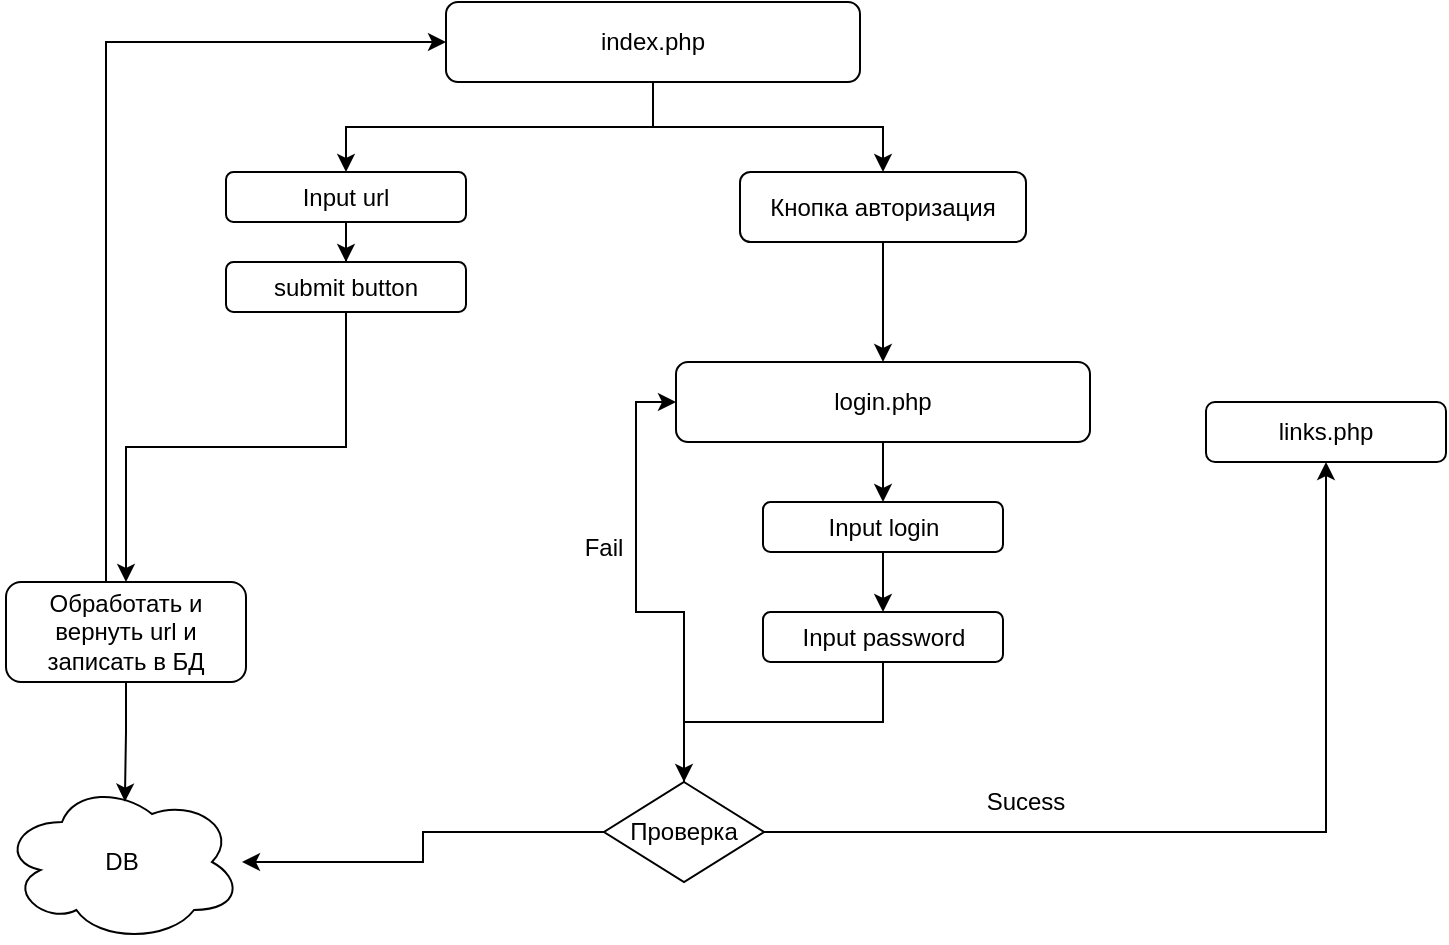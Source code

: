 <mxfile version="12.2.3" type="device" pages="1"><diagram id="8-spLS9YJdS5wudmqm__" name="Page-1"><mxGraphModel dx="1220" dy="553" grid="1" gridSize="10" guides="1" tooltips="1" connect="1" arrows="1" fold="1" page="1" pageScale="1" pageWidth="827" pageHeight="1169" math="0" shadow="0"><root><mxCell id="0"/><mxCell id="1" parent="0"/><mxCell id="I4qAsFN29-fogoCLFq9H-20" style="edgeStyle=orthogonalEdgeStyle;rounded=0;orthogonalLoop=1;jettySize=auto;html=1;entryX=0.5;entryY=0;entryDx=0;entryDy=0;" edge="1" parent="1" source="I4qAsFN29-fogoCLFq9H-1" target="I4qAsFN29-fogoCLFq9H-18"><mxGeometry relative="1" as="geometry"/></mxCell><mxCell id="I4qAsFN29-fogoCLFq9H-1" value="login.php" style="rounded=1;whiteSpace=wrap;html=1;" vertex="1" parent="1"><mxGeometry x="405" y="210" width="207" height="40" as="geometry"/></mxCell><mxCell id="I4qAsFN29-fogoCLFq9H-3" style="edgeStyle=orthogonalEdgeStyle;rounded=0;orthogonalLoop=1;jettySize=auto;html=1;entryX=0.5;entryY=0;entryDx=0;entryDy=0;" edge="1" parent="1" source="I4qAsFN29-fogoCLFq9H-2" target="I4qAsFN29-fogoCLFq9H-4"><mxGeometry relative="1" as="geometry"/></mxCell><mxCell id="I4qAsFN29-fogoCLFq9H-7" style="edgeStyle=orthogonalEdgeStyle;rounded=0;orthogonalLoop=1;jettySize=auto;html=1;entryX=0.5;entryY=0;entryDx=0;entryDy=0;" edge="1" parent="1" source="I4qAsFN29-fogoCLFq9H-2" target="I4qAsFN29-fogoCLFq9H-6"><mxGeometry relative="1" as="geometry"/></mxCell><mxCell id="I4qAsFN29-fogoCLFq9H-2" value="index.php" style="rounded=1;whiteSpace=wrap;html=1;" vertex="1" parent="1"><mxGeometry x="290" y="30" width="207" height="40" as="geometry"/></mxCell><mxCell id="I4qAsFN29-fogoCLFq9H-5" style="edgeStyle=orthogonalEdgeStyle;rounded=0;orthogonalLoop=1;jettySize=auto;html=1;entryX=0.5;entryY=0;entryDx=0;entryDy=0;" edge="1" parent="1" source="I4qAsFN29-fogoCLFq9H-4" target="I4qAsFN29-fogoCLFq9H-1"><mxGeometry relative="1" as="geometry"/></mxCell><mxCell id="I4qAsFN29-fogoCLFq9H-4" value="Кнопка авторизация" style="rounded=1;whiteSpace=wrap;html=1;" vertex="1" parent="1"><mxGeometry x="437" y="115" width="143" height="35" as="geometry"/></mxCell><mxCell id="I4qAsFN29-fogoCLFq9H-10" style="edgeStyle=orthogonalEdgeStyle;rounded=0;orthogonalLoop=1;jettySize=auto;html=1;entryX=0.5;entryY=0;entryDx=0;entryDy=0;" edge="1" parent="1" source="I4qAsFN29-fogoCLFq9H-6" target="I4qAsFN29-fogoCLFq9H-8"><mxGeometry relative="1" as="geometry"/></mxCell><mxCell id="I4qAsFN29-fogoCLFq9H-6" value="Input url" style="rounded=1;whiteSpace=wrap;html=1;" vertex="1" parent="1"><mxGeometry x="180" y="115" width="120" height="25" as="geometry"/></mxCell><mxCell id="I4qAsFN29-fogoCLFq9H-15" style="edgeStyle=orthogonalEdgeStyle;rounded=0;orthogonalLoop=1;jettySize=auto;html=1;" edge="1" parent="1" source="I4qAsFN29-fogoCLFq9H-8" target="I4qAsFN29-fogoCLFq9H-14"><mxGeometry relative="1" as="geometry"/></mxCell><mxCell id="I4qAsFN29-fogoCLFq9H-8" value="submit button" style="rounded=1;whiteSpace=wrap;html=1;" vertex="1" parent="1"><mxGeometry x="180" y="160" width="120" height="25" as="geometry"/></mxCell><mxCell id="I4qAsFN29-fogoCLFq9H-12" value="DB" style="ellipse;shape=cloud;whiteSpace=wrap;html=1;" vertex="1" parent="1"><mxGeometry x="68" y="420" width="120" height="80" as="geometry"/></mxCell><mxCell id="I4qAsFN29-fogoCLFq9H-16" style="edgeStyle=orthogonalEdgeStyle;rounded=0;orthogonalLoop=1;jettySize=auto;html=1;entryX=0.512;entryY=0.123;entryDx=0;entryDy=0;entryPerimeter=0;" edge="1" parent="1" source="I4qAsFN29-fogoCLFq9H-14" target="I4qAsFN29-fogoCLFq9H-12"><mxGeometry relative="1" as="geometry"/></mxCell><mxCell id="I4qAsFN29-fogoCLFq9H-17" style="edgeStyle=orthogonalEdgeStyle;rounded=0;orthogonalLoop=1;jettySize=auto;html=1;" edge="1" parent="1" source="I4qAsFN29-fogoCLFq9H-14" target="I4qAsFN29-fogoCLFq9H-2"><mxGeometry relative="1" as="geometry"><Array as="points"><mxPoint x="120" y="50"/></Array></mxGeometry></mxCell><mxCell id="I4qAsFN29-fogoCLFq9H-14" value="Обработать и вернуть url и записать в БД" style="rounded=1;whiteSpace=wrap;html=1;" vertex="1" parent="1"><mxGeometry x="70" y="320" width="120" height="50" as="geometry"/></mxCell><mxCell id="I4qAsFN29-fogoCLFq9H-22" style="edgeStyle=orthogonalEdgeStyle;rounded=0;orthogonalLoop=1;jettySize=auto;html=1;" edge="1" parent="1" source="I4qAsFN29-fogoCLFq9H-18" target="I4qAsFN29-fogoCLFq9H-21"><mxGeometry relative="1" as="geometry"/></mxCell><mxCell id="I4qAsFN29-fogoCLFq9H-18" value="Input login" style="rounded=1;whiteSpace=wrap;html=1;" vertex="1" parent="1"><mxGeometry x="448.5" y="280" width="120" height="25" as="geometry"/></mxCell><mxCell id="I4qAsFN29-fogoCLFq9H-25" style="edgeStyle=orthogonalEdgeStyle;rounded=0;orthogonalLoop=1;jettySize=auto;html=1;entryX=0.5;entryY=0;entryDx=0;entryDy=0;" edge="1" parent="1" source="I4qAsFN29-fogoCLFq9H-21" target="I4qAsFN29-fogoCLFq9H-24"><mxGeometry relative="1" as="geometry"/></mxCell><mxCell id="I4qAsFN29-fogoCLFq9H-21" value="Input password" style="rounded=1;whiteSpace=wrap;html=1;" vertex="1" parent="1"><mxGeometry x="448.5" y="335" width="120" height="25" as="geometry"/></mxCell><mxCell id="I4qAsFN29-fogoCLFq9H-26" style="edgeStyle=orthogonalEdgeStyle;rounded=0;orthogonalLoop=1;jettySize=auto;html=1;" edge="1" parent="1" source="I4qAsFN29-fogoCLFq9H-24" target="I4qAsFN29-fogoCLFq9H-12"><mxGeometry relative="1" as="geometry"/></mxCell><mxCell id="I4qAsFN29-fogoCLFq9H-27" style="edgeStyle=orthogonalEdgeStyle;rounded=0;orthogonalLoop=1;jettySize=auto;html=1;" edge="1" parent="1" source="I4qAsFN29-fogoCLFq9H-24" target="I4qAsFN29-fogoCLFq9H-28"><mxGeometry relative="1" as="geometry"><mxPoint x="730.0" y="270.0" as="targetPoint"/></mxGeometry></mxCell><mxCell id="I4qAsFN29-fogoCLFq9H-31" style="edgeStyle=orthogonalEdgeStyle;rounded=0;orthogonalLoop=1;jettySize=auto;html=1;entryX=0;entryY=0.5;entryDx=0;entryDy=0;" edge="1" parent="1" source="I4qAsFN29-fogoCLFq9H-24" target="I4qAsFN29-fogoCLFq9H-1"><mxGeometry relative="1" as="geometry"/></mxCell><mxCell id="I4qAsFN29-fogoCLFq9H-24" value="Проверка" style="rhombus;whiteSpace=wrap;html=1;" vertex="1" parent="1"><mxGeometry x="369" y="420" width="80" height="50" as="geometry"/></mxCell><mxCell id="I4qAsFN29-fogoCLFq9H-28" value="links.php" style="rounded=1;whiteSpace=wrap;html=1;" vertex="1" parent="1"><mxGeometry x="670" y="230" width="120" height="30" as="geometry"/></mxCell><mxCell id="I4qAsFN29-fogoCLFq9H-29" value="Sucess" style="text;html=1;strokeColor=none;fillColor=none;align=center;verticalAlign=middle;whiteSpace=wrap;rounded=0;" vertex="1" parent="1"><mxGeometry x="560" y="420" width="40" height="20" as="geometry"/></mxCell><mxCell id="I4qAsFN29-fogoCLFq9H-30" value="Fail" style="text;html=1;strokeColor=none;fillColor=none;align=center;verticalAlign=middle;whiteSpace=wrap;rounded=0;" vertex="1" parent="1"><mxGeometry x="349" y="292.5" width="40" height="20" as="geometry"/></mxCell></root></mxGraphModel></diagram></mxfile>